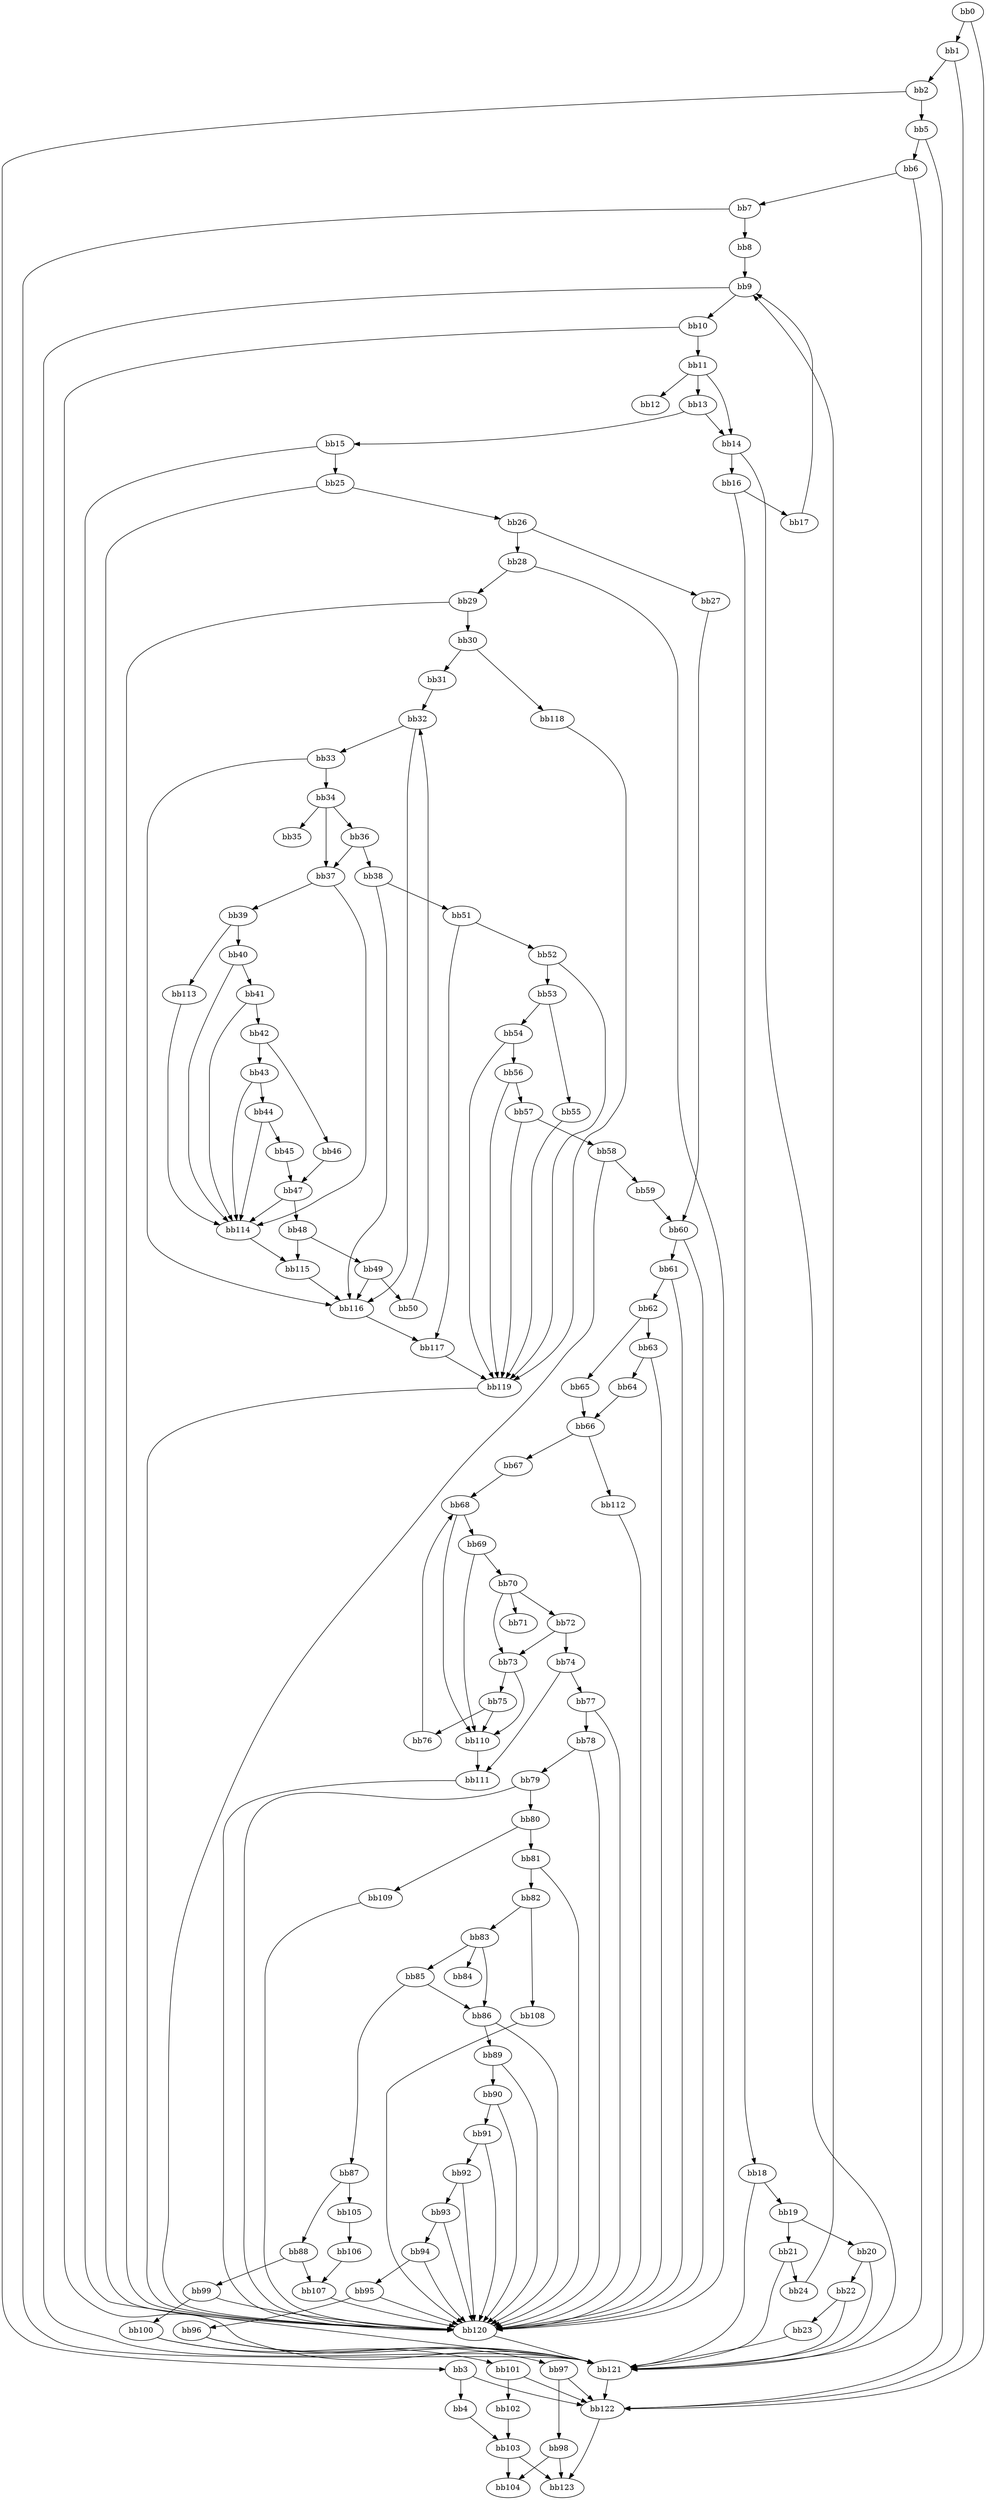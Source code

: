 digraph {
    0 [ label = "bb0\l" ]
    1 [ label = "bb1\l" ]
    2 [ label = "bb2\l" ]
    3 [ label = "bb3\l" ]
    4 [ label = "bb4\l" ]
    5 [ label = "bb5\l" ]
    6 [ label = "bb6\l" ]
    7 [ label = "bb7\l" ]
    8 [ label = "bb8\l" ]
    9 [ label = "bb9\l" ]
    10 [ label = "bb10\l" ]
    11 [ label = "bb11\l" ]
    12 [ label = "bb12\l" ]
    13 [ label = "bb13\l" ]
    14 [ label = "bb14\l" ]
    15 [ label = "bb15\l" ]
    16 [ label = "bb16\l" ]
    17 [ label = "bb17\l" ]
    18 [ label = "bb18\l" ]
    19 [ label = "bb19\l" ]
    20 [ label = "bb20\l" ]
    21 [ label = "bb21\l" ]
    22 [ label = "bb22\l" ]
    23 [ label = "bb23\l" ]
    24 [ label = "bb24\l" ]
    25 [ label = "bb25\l" ]
    26 [ label = "bb26\l" ]
    27 [ label = "bb27\l" ]
    28 [ label = "bb28\l" ]
    29 [ label = "bb29\l" ]
    30 [ label = "bb30\l" ]
    31 [ label = "bb31\l" ]
    32 [ label = "bb32\l" ]
    33 [ label = "bb33\l" ]
    34 [ label = "bb34\l" ]
    35 [ label = "bb35\l" ]
    36 [ label = "bb36\l" ]
    37 [ label = "bb37\l" ]
    38 [ label = "bb38\l" ]
    39 [ label = "bb39\l" ]
    40 [ label = "bb40\l" ]
    41 [ label = "bb41\l" ]
    42 [ label = "bb42\l" ]
    43 [ label = "bb43\l" ]
    44 [ label = "bb44\l" ]
    45 [ label = "bb45\l" ]
    46 [ label = "bb46\l" ]
    47 [ label = "bb47\l" ]
    48 [ label = "bb48\l" ]
    49 [ label = "bb49\l" ]
    50 [ label = "bb50\l" ]
    51 [ label = "bb51\l" ]
    52 [ label = "bb52\l" ]
    53 [ label = "bb53\l" ]
    54 [ label = "bb54\l" ]
    55 [ label = "bb55\l" ]
    56 [ label = "bb56\l" ]
    57 [ label = "bb57\l" ]
    58 [ label = "bb58\l" ]
    59 [ label = "bb59\l" ]
    60 [ label = "bb60\l" ]
    61 [ label = "bb61\l" ]
    62 [ label = "bb62\l" ]
    63 [ label = "bb63\l" ]
    64 [ label = "bb64\l" ]
    65 [ label = "bb65\l" ]
    66 [ label = "bb66\l" ]
    67 [ label = "bb67\l" ]
    68 [ label = "bb68\l" ]
    69 [ label = "bb69\l" ]
    70 [ label = "bb70\l" ]
    71 [ label = "bb71\l" ]
    72 [ label = "bb72\l" ]
    73 [ label = "bb73\l" ]
    74 [ label = "bb74\l" ]
    75 [ label = "bb75\l" ]
    76 [ label = "bb76\l" ]
    77 [ label = "bb77\l" ]
    78 [ label = "bb78\l" ]
    79 [ label = "bb79\l" ]
    80 [ label = "bb80\l" ]
    81 [ label = "bb81\l" ]
    82 [ label = "bb82\l" ]
    83 [ label = "bb83\l" ]
    84 [ label = "bb84\l" ]
    85 [ label = "bb85\l" ]
    86 [ label = "bb86\l" ]
    87 [ label = "bb87\l" ]
    88 [ label = "bb88\l" ]
    89 [ label = "bb89\l" ]
    90 [ label = "bb90\l" ]
    91 [ label = "bb91\l" ]
    92 [ label = "bb92\l" ]
    93 [ label = "bb93\l" ]
    94 [ label = "bb94\l" ]
    95 [ label = "bb95\l" ]
    96 [ label = "bb96\l" ]
    97 [ label = "bb97\l" ]
    98 [ label = "bb98\l" ]
    99 [ label = "bb99\l" ]
    100 [ label = "bb100\l" ]
    101 [ label = "bb101\l" ]
    102 [ label = "bb102\l" ]
    103 [ label = "bb103\l" ]
    104 [ label = "bb104\l" ]
    105 [ label = "bb105\l" ]
    106 [ label = "bb106\l" ]
    107 [ label = "bb107\l" ]
    108 [ label = "bb108\l" ]
    109 [ label = "bb109\l" ]
    110 [ label = "bb110\l" ]
    111 [ label = "bb111\l" ]
    112 [ label = "bb112\l" ]
    113 [ label = "bb113\l" ]
    114 [ label = "bb114\l" ]
    115 [ label = "bb115\l" ]
    116 [ label = "bb116\l" ]
    117 [ label = "bb117\l" ]
    118 [ label = "bb118\l" ]
    119 [ label = "bb119\l" ]
    120 [ label = "bb120\l" ]
    121 [ label = "bb121\l" ]
    122 [ label = "bb122\l" ]
    123 [ label = "bb123\l" ]
    0 -> 1 [ ]
    0 -> 122 [ ]
    1 -> 2 [ ]
    1 -> 122 [ ]
    2 -> 3 [ ]
    2 -> 5 [ ]
    3 -> 4 [ ]
    3 -> 122 [ ]
    4 -> 103 [ ]
    5 -> 6 [ ]
    5 -> 122 [ ]
    6 -> 7 [ ]
    6 -> 121 [ ]
    7 -> 8 [ ]
    7 -> 121 [ ]
    8 -> 9 [ ]
    9 -> 10 [ ]
    9 -> 121 [ ]
    10 -> 11 [ ]
    10 -> 121 [ ]
    11 -> 12 [ ]
    11 -> 13 [ ]
    11 -> 14 [ ]
    13 -> 14 [ ]
    13 -> 15 [ ]
    14 -> 16 [ ]
    14 -> 121 [ ]
    15 -> 25 [ ]
    15 -> 121 [ ]
    16 -> 17 [ ]
    16 -> 18 [ ]
    17 -> 9 [ ]
    18 -> 19 [ ]
    18 -> 121 [ ]
    19 -> 20 [ ]
    19 -> 21 [ ]
    20 -> 22 [ ]
    20 -> 121 [ ]
    21 -> 24 [ ]
    21 -> 121 [ ]
    22 -> 23 [ ]
    22 -> 121 [ ]
    23 -> 121 [ ]
    24 -> 9 [ ]
    25 -> 26 [ ]
    25 -> 120 [ ]
    26 -> 27 [ ]
    26 -> 28 [ ]
    27 -> 60 [ ]
    28 -> 29 [ ]
    28 -> 120 [ ]
    29 -> 30 [ ]
    29 -> 120 [ ]
    30 -> 31 [ ]
    30 -> 118 [ ]
    31 -> 32 [ ]
    32 -> 33 [ ]
    32 -> 116 [ ]
    33 -> 34 [ ]
    33 -> 116 [ ]
    34 -> 35 [ ]
    34 -> 36 [ ]
    34 -> 37 [ ]
    36 -> 37 [ ]
    36 -> 38 [ ]
    37 -> 39 [ ]
    37 -> 114 [ ]
    38 -> 51 [ ]
    38 -> 116 [ ]
    39 -> 40 [ ]
    39 -> 113 [ ]
    40 -> 41 [ ]
    40 -> 114 [ ]
    41 -> 42 [ ]
    41 -> 114 [ ]
    42 -> 43 [ ]
    42 -> 46 [ ]
    43 -> 44 [ ]
    43 -> 114 [ ]
    44 -> 45 [ ]
    44 -> 114 [ ]
    45 -> 47 [ ]
    46 -> 47 [ ]
    47 -> 48 [ ]
    47 -> 114 [ ]
    48 -> 49 [ ]
    48 -> 115 [ ]
    49 -> 50 [ ]
    49 -> 116 [ ]
    50 -> 32 [ ]
    51 -> 52 [ ]
    51 -> 117 [ ]
    52 -> 53 [ ]
    52 -> 119 [ ]
    53 -> 54 [ ]
    53 -> 55 [ ]
    54 -> 56 [ ]
    54 -> 119 [ ]
    55 -> 119 [ ]
    56 -> 57 [ ]
    56 -> 119 [ ]
    57 -> 58 [ ]
    57 -> 119 [ ]
    58 -> 59 [ ]
    58 -> 120 [ ]
    59 -> 60 [ ]
    60 -> 61 [ ]
    60 -> 120 [ ]
    61 -> 62 [ ]
    61 -> 120 [ ]
    62 -> 63 [ ]
    62 -> 65 [ ]
    63 -> 64 [ ]
    63 -> 120 [ ]
    64 -> 66 [ ]
    65 -> 66 [ ]
    66 -> 67 [ ]
    66 -> 112 [ ]
    67 -> 68 [ ]
    68 -> 69 [ ]
    68 -> 110 [ ]
    69 -> 70 [ ]
    69 -> 110 [ ]
    70 -> 71 [ ]
    70 -> 72 [ ]
    70 -> 73 [ ]
    72 -> 73 [ ]
    72 -> 74 [ ]
    73 -> 75 [ ]
    73 -> 110 [ ]
    74 -> 77 [ ]
    74 -> 111 [ ]
    75 -> 76 [ ]
    75 -> 110 [ ]
    76 -> 68 [ ]
    77 -> 78 [ ]
    77 -> 120 [ ]
    78 -> 79 [ ]
    78 -> 120 [ ]
    79 -> 80 [ ]
    79 -> 120 [ ]
    80 -> 81 [ ]
    80 -> 109 [ ]
    81 -> 82 [ ]
    81 -> 120 [ ]
    82 -> 83 [ ]
    82 -> 108 [ ]
    83 -> 84 [ ]
    83 -> 85 [ ]
    83 -> 86 [ ]
    85 -> 86 [ ]
    85 -> 87 [ ]
    86 -> 89 [ ]
    86 -> 120 [ ]
    87 -> 88 [ ]
    87 -> 105 [ ]
    88 -> 99 [ ]
    88 -> 107 [ ]
    89 -> 90 [ ]
    89 -> 120 [ ]
    90 -> 91 [ ]
    90 -> 120 [ ]
    91 -> 92 [ ]
    91 -> 120 [ ]
    92 -> 93 [ ]
    92 -> 120 [ ]
    93 -> 94 [ ]
    93 -> 120 [ ]
    94 -> 95 [ ]
    94 -> 120 [ ]
    95 -> 96 [ ]
    95 -> 120 [ ]
    96 -> 97 [ ]
    96 -> 121 [ ]
    97 -> 98 [ ]
    97 -> 122 [ ]
    98 -> 104 [ ]
    98 -> 123 [ ]
    99 -> 100 [ ]
    99 -> 120 [ ]
    100 -> 101 [ ]
    100 -> 121 [ ]
    101 -> 102 [ ]
    101 -> 122 [ ]
    102 -> 103 [ ]
    103 -> 104 [ ]
    103 -> 123 [ ]
    105 -> 106 [ ]
    106 -> 107 [ ]
    107 -> 120 [ ]
    108 -> 120 [ ]
    109 -> 120 [ ]
    110 -> 111 [ ]
    111 -> 120 [ ]
    112 -> 120 [ ]
    113 -> 114 [ ]
    114 -> 115 [ ]
    115 -> 116 [ ]
    116 -> 117 [ ]
    117 -> 119 [ ]
    118 -> 119 [ ]
    119 -> 120 [ ]
    120 -> 121 [ ]
    121 -> 122 [ ]
    122 -> 123 [ ]
}

